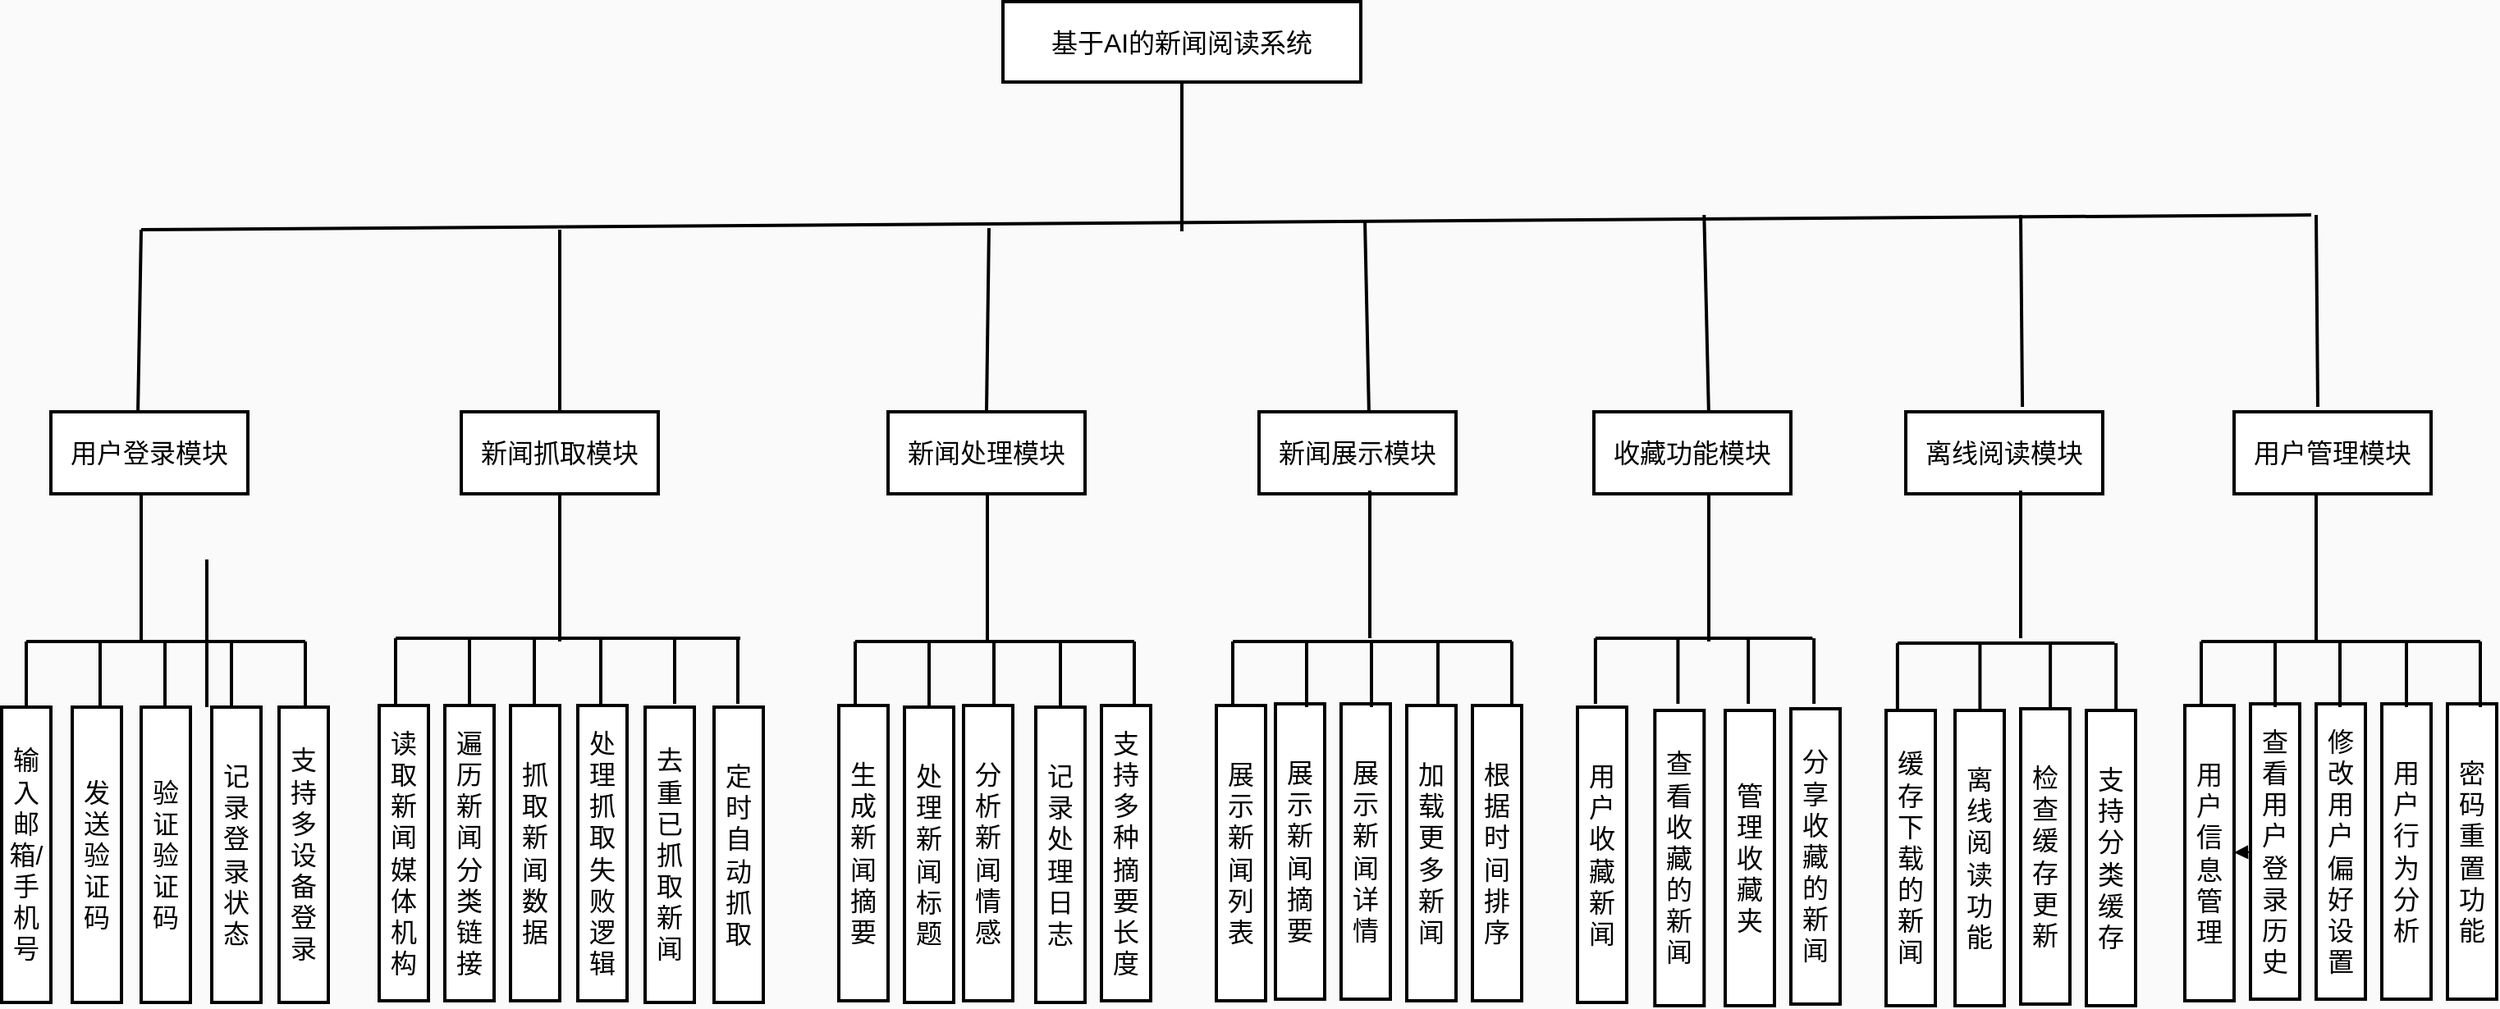 <mxfile version="24.8.1">
  <diagram name="第 1 页" id="43VYzlZSkX1IuaWU_49L">
    <mxGraphModel dx="224" dy="784" grid="1" gridSize="10" guides="1" tooltips="1" connect="1" arrows="1" fold="1" page="1" pageScale="1" pageWidth="827" pageHeight="1169" background="#fafafa" math="0" shadow="0">
      <root>
        <mxCell id="0" />
        <mxCell id="1" parent="0" />
        <mxCell id="DM5w8q3Z3NjIa76FlsDQ-416" value="用户登录模块" style="whiteSpace=wrap;strokeWidth=2;fontSize=16;" parent="1" vertex="1">
          <mxGeometry x="920" y="400" width="120" height="50" as="geometry" />
        </mxCell>
        <mxCell id="DM5w8q3Z3NjIa76FlsDQ-417" value="新闻抓取模块" style="whiteSpace=wrap;strokeWidth=2;fontSize=16;" parent="1" vertex="1">
          <mxGeometry x="1170" y="400" width="120" height="50" as="geometry" />
        </mxCell>
        <mxCell id="DM5w8q3Z3NjIa76FlsDQ-418" value="新闻处理模块" style="whiteSpace=wrap;strokeWidth=2;fontSize=16;" parent="1" vertex="1">
          <mxGeometry x="1430" y="400" width="120" height="50" as="geometry" />
        </mxCell>
        <mxCell id="DM5w8q3Z3NjIa76FlsDQ-419" value="新闻展示模块" style="whiteSpace=wrap;strokeWidth=2;fontSize=16;" parent="1" vertex="1">
          <mxGeometry x="1656" y="400" width="120" height="50" as="geometry" />
        </mxCell>
        <mxCell id="DM5w8q3Z3NjIa76FlsDQ-420" value="收藏功能模块" style="whiteSpace=wrap;strokeWidth=2;fontSize=16;" parent="1" vertex="1">
          <mxGeometry x="1860" y="400" width="120" height="50" as="geometry" />
        </mxCell>
        <mxCell id="DM5w8q3Z3NjIa76FlsDQ-421" value="离线阅读模块" style="whiteSpace=wrap;strokeWidth=2;fontSize=16;" parent="1" vertex="1">
          <mxGeometry x="2050.0" y="400" width="120" height="50" as="geometry" />
        </mxCell>
        <mxCell id="DM5w8q3Z3NjIa76FlsDQ-422" value="用户管理模块" style="whiteSpace=wrap;strokeWidth=2;fontSize=16;" parent="1" vertex="1">
          <mxGeometry x="2250.0" y="400" width="120" height="50" as="geometry" />
        </mxCell>
        <mxCell id="DM5w8q3Z3NjIa76FlsDQ-423" value="输入邮箱/手机号" style="whiteSpace=wrap;strokeWidth=2;fontSize=16;" parent="1" vertex="1">
          <mxGeometry x="890" y="580" width="30" height="180" as="geometry" />
        </mxCell>
        <mxCell id="DM5w8q3Z3NjIa76FlsDQ-424" value="发送验证码" style="whiteSpace=wrap;strokeWidth=2;fontSize=16;" parent="1" vertex="1">
          <mxGeometry x="933" y="580" width="30" height="180" as="geometry" />
        </mxCell>
        <mxCell id="DM5w8q3Z3NjIa76FlsDQ-425" value="验证验证码" style="whiteSpace=wrap;strokeWidth=2;fontSize=16;" parent="1" vertex="1">
          <mxGeometry x="975" y="580" width="30" height="180" as="geometry" />
        </mxCell>
        <mxCell id="DM5w8q3Z3NjIa76FlsDQ-426" value="记录登录状态" style="whiteSpace=wrap;strokeWidth=2;fontSize=16;" parent="1" vertex="1">
          <mxGeometry x="1018" y="580" width="30" height="180" as="geometry" />
        </mxCell>
        <mxCell id="DM5w8q3Z3NjIa76FlsDQ-427" value="支持多设备登录" style="whiteSpace=wrap;strokeWidth=2;fontSize=16;" parent="1" vertex="1">
          <mxGeometry x="1059" y="580" width="30" height="180" as="geometry" />
        </mxCell>
        <mxCell id="DM5w8q3Z3NjIa76FlsDQ-428" value="读取新闻媒体机构" style="whiteSpace=wrap;strokeWidth=2;fontSize=16;" parent="1" vertex="1">
          <mxGeometry x="1120" y="579" width="30" height="180" as="geometry" />
        </mxCell>
        <mxCell id="DM5w8q3Z3NjIa76FlsDQ-429" value="遍历新闻分类链接" style="whiteSpace=wrap;strokeWidth=2;fontSize=16;" parent="1" vertex="1">
          <mxGeometry x="1160" y="579" width="30" height="180" as="geometry" />
        </mxCell>
        <mxCell id="DM5w8q3Z3NjIa76FlsDQ-430" value="抓取新闻数据" style="whiteSpace=wrap;strokeWidth=2;fontSize=16;" parent="1" vertex="1">
          <mxGeometry x="1200" y="579" width="30" height="180" as="geometry" />
        </mxCell>
        <mxCell id="DM5w8q3Z3NjIa76FlsDQ-431" value="处理抓取失败逻辑" style="whiteSpace=wrap;strokeWidth=2;fontSize=16;" parent="1" vertex="1">
          <mxGeometry x="1241" y="579" width="30" height="180" as="geometry" />
        </mxCell>
        <mxCell id="DM5w8q3Z3NjIa76FlsDQ-432" value="去重已抓取新闻" style="whiteSpace=wrap;strokeWidth=2;fontSize=16;" parent="1" vertex="1">
          <mxGeometry x="1282" y="580" width="30" height="180" as="geometry" />
        </mxCell>
        <mxCell id="DM5w8q3Z3NjIa76FlsDQ-433" value="定时自动抓取" style="whiteSpace=wrap;strokeWidth=2;fontSize=16;" parent="1" vertex="1">
          <mxGeometry x="1324" y="580" width="30" height="180" as="geometry" />
        </mxCell>
        <mxCell id="DM5w8q3Z3NjIa76FlsDQ-434" value="生成新闻摘要" style="whiteSpace=wrap;strokeWidth=2;fontSize=16;" parent="1" vertex="1">
          <mxGeometry x="1400" y="579" width="30" height="180" as="geometry" />
        </mxCell>
        <mxCell id="DM5w8q3Z3NjIa76FlsDQ-435" value="处理新闻标题" style="whiteSpace=wrap;strokeWidth=2;fontSize=16;" parent="1" vertex="1">
          <mxGeometry x="1440" y="580" width="30" height="180" as="geometry" />
        </mxCell>
        <mxCell id="DM5w8q3Z3NjIa76FlsDQ-436" value="分析新闻情感" style="whiteSpace=wrap;strokeWidth=2;fontSize=16;" parent="1" vertex="1">
          <mxGeometry x="1476" y="579" width="30" height="180" as="geometry" />
        </mxCell>
        <mxCell id="DM5w8q3Z3NjIa76FlsDQ-437" value="记录处理日志" style="whiteSpace=wrap;strokeWidth=2;fontSize=16;" parent="1" vertex="1">
          <mxGeometry x="1520" y="580" width="30" height="180" as="geometry" />
        </mxCell>
        <mxCell id="DM5w8q3Z3NjIa76FlsDQ-438" value="支持多种摘要长度" style="whiteSpace=wrap;strokeWidth=2;fontSize=16;" parent="1" vertex="1">
          <mxGeometry x="1560" y="579" width="30" height="180" as="geometry" />
        </mxCell>
        <mxCell id="DM5w8q3Z3NjIa76FlsDQ-439" value="展示新闻列表" style="whiteSpace=wrap;strokeWidth=2;fontSize=16;" parent="1" vertex="1">
          <mxGeometry x="1630" y="579" width="30" height="180" as="geometry" />
        </mxCell>
        <mxCell id="DM5w8q3Z3NjIa76FlsDQ-440" value="展示新闻摘要" style="whiteSpace=wrap;strokeWidth=2;fontSize=16;" parent="1" vertex="1">
          <mxGeometry x="1666" y="578" width="30" height="180" as="geometry" />
        </mxCell>
        <mxCell id="DM5w8q3Z3NjIa76FlsDQ-441" value="展示新闻详情" style="whiteSpace=wrap;strokeWidth=2;fontSize=16;" parent="1" vertex="1">
          <mxGeometry x="1706" y="578" width="30" height="180" as="geometry" />
        </mxCell>
        <mxCell id="DM5w8q3Z3NjIa76FlsDQ-442" value="加载更多新闻" style="whiteSpace=wrap;strokeWidth=2;fontSize=16;" parent="1" vertex="1">
          <mxGeometry x="1746" y="579" width="30" height="180" as="geometry" />
        </mxCell>
        <mxCell id="DM5w8q3Z3NjIa76FlsDQ-443" value="根据时间排序" style="whiteSpace=wrap;strokeWidth=2;fontSize=16;" parent="1" vertex="1">
          <mxGeometry x="1786" y="579" width="30" height="180" as="geometry" />
        </mxCell>
        <mxCell id="DM5w8q3Z3NjIa76FlsDQ-444" value="用户收藏新闻" style="whiteSpace=wrap;strokeWidth=2;fontSize=16;" parent="1" vertex="1">
          <mxGeometry x="1850" y="580" width="30" height="180" as="geometry" />
        </mxCell>
        <mxCell id="DM5w8q3Z3NjIa76FlsDQ-445" value="查看收藏的新闻" style="whiteSpace=wrap;strokeWidth=2;fontSize=16;" parent="1" vertex="1">
          <mxGeometry x="1897.15" y="582" width="30" height="180" as="geometry" />
        </mxCell>
        <mxCell id="DM5w8q3Z3NjIa76FlsDQ-446" value="管理收藏夹" style="whiteSpace=wrap;strokeWidth=2;fontSize=16;" parent="1" vertex="1">
          <mxGeometry x="1940.0" y="582" width="30" height="180" as="geometry" />
        </mxCell>
        <mxCell id="DM5w8q3Z3NjIa76FlsDQ-447" value="分享收藏的新闻" style="whiteSpace=wrap;strokeWidth=2;fontSize=16;" parent="1" vertex="1">
          <mxGeometry x="1980.0" y="581" width="30" height="180" as="geometry" />
        </mxCell>
        <mxCell id="DM5w8q3Z3NjIa76FlsDQ-448" value="缓存下载的新闻" style="whiteSpace=wrap;strokeWidth=2;fontSize=16;" parent="1" vertex="1">
          <mxGeometry x="2038.0" y="582" width="30" height="180" as="geometry" />
        </mxCell>
        <mxCell id="DM5w8q3Z3NjIa76FlsDQ-449" value="离线阅读功能" style="whiteSpace=wrap;strokeWidth=2;fontSize=16;" parent="1" vertex="1">
          <mxGeometry x="2080.0" y="582" width="30" height="180" as="geometry" />
        </mxCell>
        <mxCell id="DM5w8q3Z3NjIa76FlsDQ-450" value="检查缓存更新" style="whiteSpace=wrap;strokeWidth=2;fontSize=16;" parent="1" vertex="1">
          <mxGeometry x="2120.0" y="581" width="30" height="180" as="geometry" />
        </mxCell>
        <mxCell id="DM5w8q3Z3NjIa76FlsDQ-451" value="支持分类缓存" style="whiteSpace=wrap;strokeWidth=2;fontSize=16;" parent="1" vertex="1">
          <mxGeometry x="2160.0" y="582" width="30" height="180" as="geometry" />
        </mxCell>
        <mxCell id="DM5w8q3Z3NjIa76FlsDQ-452" value="用户信息管理" style="whiteSpace=wrap;strokeWidth=2;fontSize=16;" parent="1" vertex="1">
          <mxGeometry x="2220.0" y="579" width="30" height="180" as="geometry" />
        </mxCell>
        <mxCell id="DM5w8q3Z3NjIa76FlsDQ-454" value="修改用户偏好设置" style="whiteSpace=wrap;strokeWidth=2;fontSize=16;" parent="1" vertex="1">
          <mxGeometry x="2300.0" y="578" width="30" height="180" as="geometry" />
        </mxCell>
        <mxCell id="DM5w8q3Z3NjIa76FlsDQ-455" value="用户行为分析" style="whiteSpace=wrap;strokeWidth=2;fontSize=16;" parent="1" vertex="1">
          <mxGeometry x="2340.0" y="578" width="30" height="180" as="geometry" />
        </mxCell>
        <mxCell id="DM5w8q3Z3NjIa76FlsDQ-456" value="密码重置功能" style="whiteSpace=wrap;strokeWidth=2;fontSize=16;" parent="1" vertex="1">
          <mxGeometry x="2380.0" y="578" width="30" height="180" as="geometry" />
        </mxCell>
        <mxCell id="DM5w8q3Z3NjIa76FlsDQ-486" value="" style="curved=1;startArrow=none;endArrow=block;rounded=0;fontSize=16;" parent="1" source="DM5w8q3Z3NjIa76FlsDQ-453" target="DM5w8q3Z3NjIa76FlsDQ-452" edge="1">
          <mxGeometry relative="1" as="geometry" />
        </mxCell>
        <mxCell id="DM5w8q3Z3NjIa76FlsDQ-453" value="查看用户登录历史" style="whiteSpace=wrap;strokeWidth=2;fontSize=16;" parent="1" vertex="1">
          <mxGeometry x="2260.0" y="578" width="30" height="180" as="geometry" />
        </mxCell>
        <mxCell id="DM5w8q3Z3NjIa76FlsDQ-504" value="" style="group;fontSize=16;" parent="1" vertex="1" connectable="0">
          <mxGeometry x="1500" y="150" width="218" height="99" as="geometry" />
        </mxCell>
        <mxCell id="DM5w8q3Z3NjIa76FlsDQ-581" style="edgeStyle=orthogonalEdgeStyle;rounded=0;orthogonalLoop=1;jettySize=auto;html=1;strokeWidth=2;endArrow=none;endFill=0;fontSize=16;" parent="DM5w8q3Z3NjIa76FlsDQ-504" source="DM5w8q3Z3NjIa76FlsDQ-415" edge="1">
          <mxGeometry relative="1" as="geometry">
            <mxPoint x="109" y="140" as="targetPoint" />
          </mxGeometry>
        </mxCell>
        <mxCell id="DM5w8q3Z3NjIa76FlsDQ-415" value="基于AI的新闻阅读系统" style="whiteSpace=wrap;strokeWidth=2;fontSize=16;" parent="DM5w8q3Z3NjIa76FlsDQ-504" vertex="1">
          <mxGeometry width="218" height="49" as="geometry" />
        </mxCell>
        <mxCell id="DM5w8q3Z3NjIa76FlsDQ-520" value="" style="group;fontSize=16;" parent="1" vertex="1" connectable="0">
          <mxGeometry x="905" y="540" width="170" height="40" as="geometry" />
        </mxCell>
        <mxCell id="DM5w8q3Z3NjIa76FlsDQ-505" value="" style="endArrow=none;html=1;rounded=0;strokeWidth=2;fontSize=16;" parent="DM5w8q3Z3NjIa76FlsDQ-520" edge="1">
          <mxGeometry width="50" height="50" relative="1" as="geometry">
            <mxPoint as="sourcePoint" />
            <mxPoint x="170" as="targetPoint" />
          </mxGeometry>
        </mxCell>
        <mxCell id="DM5w8q3Z3NjIa76FlsDQ-506" value="" style="endArrow=none;html=1;rounded=0;strokeWidth=2;fontSize=16;" parent="DM5w8q3Z3NjIa76FlsDQ-520" edge="1">
          <mxGeometry width="50" height="50" relative="1" as="geometry">
            <mxPoint y="40" as="sourcePoint" />
            <mxPoint as="targetPoint" />
          </mxGeometry>
        </mxCell>
        <mxCell id="DM5w8q3Z3NjIa76FlsDQ-507" value="" style="endArrow=none;html=1;rounded=0;strokeWidth=2;fontSize=16;" parent="DM5w8q3Z3NjIa76FlsDQ-520" edge="1">
          <mxGeometry width="50" height="50" relative="1" as="geometry">
            <mxPoint x="170" y="40" as="sourcePoint" />
            <mxPoint x="170" as="targetPoint" />
          </mxGeometry>
        </mxCell>
        <mxCell id="DM5w8q3Z3NjIa76FlsDQ-509" value="" style="endArrow=none;html=1;rounded=0;strokeWidth=2;fontSize=16;" parent="DM5w8q3Z3NjIa76FlsDQ-520" edge="1">
          <mxGeometry width="50" height="50" relative="1" as="geometry">
            <mxPoint x="45" y="40" as="sourcePoint" />
            <mxPoint x="45" as="targetPoint" />
          </mxGeometry>
        </mxCell>
        <mxCell id="DM5w8q3Z3NjIa76FlsDQ-517" value="" style="endArrow=none;html=1;rounded=0;strokeWidth=2;fontSize=16;" parent="DM5w8q3Z3NjIa76FlsDQ-520" edge="1">
          <mxGeometry width="50" height="50" relative="1" as="geometry">
            <mxPoint x="125" y="40" as="sourcePoint" />
            <mxPoint x="125" as="targetPoint" />
          </mxGeometry>
        </mxCell>
        <mxCell id="DM5w8q3Z3NjIa76FlsDQ-516" value="" style="endArrow=none;html=1;rounded=0;strokeWidth=2;fontSize=16;" parent="DM5w8q3Z3NjIa76FlsDQ-520" edge="1">
          <mxGeometry width="50" height="50" relative="1" as="geometry">
            <mxPoint x="84.5" y="40" as="sourcePoint" />
            <mxPoint x="84.5" as="targetPoint" />
          </mxGeometry>
        </mxCell>
        <mxCell id="DM5w8q3Z3NjIa76FlsDQ-521" value="" style="group;fontSize=16;" parent="1" vertex="1" connectable="0">
          <mxGeometry x="1410" y="540" width="170" height="40" as="geometry" />
        </mxCell>
        <mxCell id="DM5w8q3Z3NjIa76FlsDQ-522" value="" style="endArrow=none;html=1;rounded=0;strokeWidth=2;fontSize=16;" parent="DM5w8q3Z3NjIa76FlsDQ-521" edge="1">
          <mxGeometry width="50" height="50" relative="1" as="geometry">
            <mxPoint as="sourcePoint" />
            <mxPoint x="170" as="targetPoint" />
          </mxGeometry>
        </mxCell>
        <mxCell id="DM5w8q3Z3NjIa76FlsDQ-523" value="" style="endArrow=none;html=1;rounded=0;strokeWidth=2;fontSize=16;" parent="DM5w8q3Z3NjIa76FlsDQ-521" edge="1">
          <mxGeometry width="50" height="50" relative="1" as="geometry">
            <mxPoint y="40" as="sourcePoint" />
            <mxPoint as="targetPoint" />
          </mxGeometry>
        </mxCell>
        <mxCell id="DM5w8q3Z3NjIa76FlsDQ-524" value="" style="endArrow=none;html=1;rounded=0;strokeWidth=2;fontSize=16;" parent="DM5w8q3Z3NjIa76FlsDQ-521" edge="1">
          <mxGeometry width="50" height="50" relative="1" as="geometry">
            <mxPoint x="170" y="40" as="sourcePoint" />
            <mxPoint x="170" as="targetPoint" />
          </mxGeometry>
        </mxCell>
        <mxCell id="DM5w8q3Z3NjIa76FlsDQ-525" value="" style="endArrow=none;html=1;rounded=0;strokeWidth=2;fontSize=16;" parent="DM5w8q3Z3NjIa76FlsDQ-521" edge="1">
          <mxGeometry width="50" height="50" relative="1" as="geometry">
            <mxPoint x="45" y="40" as="sourcePoint" />
            <mxPoint x="45" as="targetPoint" />
          </mxGeometry>
        </mxCell>
        <mxCell id="DM5w8q3Z3NjIa76FlsDQ-526" value="" style="endArrow=none;html=1;rounded=0;strokeWidth=2;fontSize=16;" parent="DM5w8q3Z3NjIa76FlsDQ-521" edge="1">
          <mxGeometry width="50" height="50" relative="1" as="geometry">
            <mxPoint x="125" y="40" as="sourcePoint" />
            <mxPoint x="125" as="targetPoint" />
          </mxGeometry>
        </mxCell>
        <mxCell id="DM5w8q3Z3NjIa76FlsDQ-527" value="" style="endArrow=none;html=1;rounded=0;strokeWidth=2;fontSize=16;" parent="DM5w8q3Z3NjIa76FlsDQ-521" edge="1">
          <mxGeometry width="50" height="50" relative="1" as="geometry">
            <mxPoint x="84.5" y="40" as="sourcePoint" />
            <mxPoint x="84.5" as="targetPoint" />
          </mxGeometry>
        </mxCell>
        <mxCell id="DM5w8q3Z3NjIa76FlsDQ-536" value="" style="group;fontSize=16;" parent="1" vertex="1" connectable="0">
          <mxGeometry x="1130" y="538" width="210" height="40" as="geometry" />
        </mxCell>
        <mxCell id="DM5w8q3Z3NjIa76FlsDQ-529" value="" style="endArrow=none;html=1;rounded=0;strokeWidth=2;fontSize=16;" parent="DM5w8q3Z3NjIa76FlsDQ-536" edge="1">
          <mxGeometry width="50" height="50" relative="1" as="geometry">
            <mxPoint as="sourcePoint" />
            <mxPoint x="210" as="targetPoint" />
          </mxGeometry>
        </mxCell>
        <mxCell id="DM5w8q3Z3NjIa76FlsDQ-530" value="" style="endArrow=none;html=1;rounded=0;strokeWidth=2;fontSize=16;" parent="DM5w8q3Z3NjIa76FlsDQ-536" edge="1">
          <mxGeometry width="50" height="50" relative="1" as="geometry">
            <mxPoint y="40" as="sourcePoint" />
            <mxPoint as="targetPoint" />
          </mxGeometry>
        </mxCell>
        <mxCell id="DM5w8q3Z3NjIa76FlsDQ-531" value="" style="endArrow=none;html=1;rounded=0;strokeWidth=2;fontSize=16;" parent="DM5w8q3Z3NjIa76FlsDQ-536" edge="1">
          <mxGeometry width="50" height="50" relative="1" as="geometry">
            <mxPoint x="170" y="40" as="sourcePoint" />
            <mxPoint x="170" as="targetPoint" />
          </mxGeometry>
        </mxCell>
        <mxCell id="DM5w8q3Z3NjIa76FlsDQ-532" value="" style="endArrow=none;html=1;rounded=0;strokeWidth=2;fontSize=16;" parent="DM5w8q3Z3NjIa76FlsDQ-536" edge="1">
          <mxGeometry width="50" height="50" relative="1" as="geometry">
            <mxPoint x="45" y="40" as="sourcePoint" />
            <mxPoint x="45" as="targetPoint" />
          </mxGeometry>
        </mxCell>
        <mxCell id="DM5w8q3Z3NjIa76FlsDQ-533" value="" style="endArrow=none;html=1;rounded=0;strokeWidth=2;fontSize=16;" parent="DM5w8q3Z3NjIa76FlsDQ-536" edge="1">
          <mxGeometry width="50" height="50" relative="1" as="geometry">
            <mxPoint x="125" y="40" as="sourcePoint" />
            <mxPoint x="125" as="targetPoint" />
          </mxGeometry>
        </mxCell>
        <mxCell id="DM5w8q3Z3NjIa76FlsDQ-534" value="" style="endArrow=none;html=1;rounded=0;strokeWidth=2;fontSize=16;" parent="DM5w8q3Z3NjIa76FlsDQ-536" edge="1">
          <mxGeometry width="50" height="50" relative="1" as="geometry">
            <mxPoint x="84.5" y="40" as="sourcePoint" />
            <mxPoint x="84.5" as="targetPoint" />
          </mxGeometry>
        </mxCell>
        <mxCell id="DM5w8q3Z3NjIa76FlsDQ-535" value="" style="endArrow=none;html=1;rounded=0;strokeWidth=2;fontSize=16;" parent="DM5w8q3Z3NjIa76FlsDQ-536" edge="1">
          <mxGeometry width="50" height="50" relative="1" as="geometry">
            <mxPoint x="208.5" y="40" as="sourcePoint" />
            <mxPoint x="208.5" as="targetPoint" />
          </mxGeometry>
        </mxCell>
        <mxCell id="DM5w8q3Z3NjIa76FlsDQ-545" value="" style="group;fontSize=16;" parent="1" vertex="1" connectable="0">
          <mxGeometry x="1640" y="540" width="170" height="40" as="geometry" />
        </mxCell>
        <mxCell id="DM5w8q3Z3NjIa76FlsDQ-546" value="" style="endArrow=none;html=1;rounded=0;strokeWidth=2;fontSize=16;" parent="DM5w8q3Z3NjIa76FlsDQ-545" edge="1">
          <mxGeometry width="50" height="50" relative="1" as="geometry">
            <mxPoint as="sourcePoint" />
            <mxPoint x="170" as="targetPoint" />
          </mxGeometry>
        </mxCell>
        <mxCell id="DM5w8q3Z3NjIa76FlsDQ-547" value="" style="endArrow=none;html=1;rounded=0;strokeWidth=2;fontSize=16;" parent="DM5w8q3Z3NjIa76FlsDQ-545" edge="1">
          <mxGeometry width="50" height="50" relative="1" as="geometry">
            <mxPoint y="40" as="sourcePoint" />
            <mxPoint as="targetPoint" />
          </mxGeometry>
        </mxCell>
        <mxCell id="DM5w8q3Z3NjIa76FlsDQ-548" value="" style="endArrow=none;html=1;rounded=0;strokeWidth=2;fontSize=16;" parent="DM5w8q3Z3NjIa76FlsDQ-545" edge="1">
          <mxGeometry width="50" height="50" relative="1" as="geometry">
            <mxPoint x="170" y="40" as="sourcePoint" />
            <mxPoint x="170" as="targetPoint" />
          </mxGeometry>
        </mxCell>
        <mxCell id="DM5w8q3Z3NjIa76FlsDQ-549" value="" style="endArrow=none;html=1;rounded=0;strokeWidth=2;fontSize=16;" parent="DM5w8q3Z3NjIa76FlsDQ-545" edge="1">
          <mxGeometry width="50" height="50" relative="1" as="geometry">
            <mxPoint x="45" y="40" as="sourcePoint" />
            <mxPoint x="45" as="targetPoint" />
          </mxGeometry>
        </mxCell>
        <mxCell id="DM5w8q3Z3NjIa76FlsDQ-550" value="" style="endArrow=none;html=1;rounded=0;strokeWidth=2;fontSize=16;" parent="DM5w8q3Z3NjIa76FlsDQ-545" edge="1">
          <mxGeometry width="50" height="50" relative="1" as="geometry">
            <mxPoint x="125" y="40" as="sourcePoint" />
            <mxPoint x="125" as="targetPoint" />
          </mxGeometry>
        </mxCell>
        <mxCell id="DM5w8q3Z3NjIa76FlsDQ-551" value="" style="endArrow=none;html=1;rounded=0;strokeWidth=2;fontSize=16;" parent="DM5w8q3Z3NjIa76FlsDQ-545" edge="1">
          <mxGeometry width="50" height="50" relative="1" as="geometry">
            <mxPoint x="84.5" y="40" as="sourcePoint" />
            <mxPoint x="84.5" as="targetPoint" />
          </mxGeometry>
        </mxCell>
        <mxCell id="DM5w8q3Z3NjIa76FlsDQ-538" value="" style="endArrow=none;html=1;rounded=0;strokeWidth=2;fontSize=16;" parent="1" edge="1">
          <mxGeometry width="50" height="50" relative="1" as="geometry">
            <mxPoint x="1860.94" y="538" as="sourcePoint" />
            <mxPoint x="1993.19" y="538" as="targetPoint" />
          </mxGeometry>
        </mxCell>
        <mxCell id="DM5w8q3Z3NjIa76FlsDQ-539" value="" style="endArrow=none;html=1;rounded=0;strokeWidth=2;fontSize=16;" parent="1" edge="1">
          <mxGeometry width="50" height="50" relative="1" as="geometry">
            <mxPoint x="1860.94" y="578" as="sourcePoint" />
            <mxPoint x="1860.94" y="538" as="targetPoint" />
          </mxGeometry>
        </mxCell>
        <mxCell id="DM5w8q3Z3NjIa76FlsDQ-541" value="" style="endArrow=none;html=1;rounded=0;strokeWidth=2;fontSize=16;" parent="1" edge="1">
          <mxGeometry width="50" height="50" relative="1" as="geometry">
            <mxPoint x="1911.21" y="578" as="sourcePoint" />
            <mxPoint x="1911.21" y="538" as="targetPoint" />
          </mxGeometry>
        </mxCell>
        <mxCell id="DM5w8q3Z3NjIa76FlsDQ-542" value="" style="endArrow=none;html=1;rounded=0;strokeWidth=2;fontSize=16;" parent="1" edge="1">
          <mxGeometry width="50" height="50" relative="1" as="geometry">
            <mxPoint x="1994.06" y="578" as="sourcePoint" />
            <mxPoint x="1994.06" y="538" as="targetPoint" />
          </mxGeometry>
        </mxCell>
        <mxCell id="DM5w8q3Z3NjIa76FlsDQ-543" value="" style="endArrow=none;html=1;rounded=0;strokeWidth=2;fontSize=16;" parent="1" edge="1">
          <mxGeometry width="50" height="50" relative="1" as="geometry">
            <mxPoint x="1954.06" y="578" as="sourcePoint" />
            <mxPoint x="1954.06" y="538" as="targetPoint" />
          </mxGeometry>
        </mxCell>
        <mxCell id="DM5w8q3Z3NjIa76FlsDQ-566" value="" style="endArrow=none;html=1;rounded=0;strokeWidth=2;fontSize=16;" parent="1" edge="1">
          <mxGeometry width="50" height="50" relative="1" as="geometry">
            <mxPoint x="2044.94" y="541" as="sourcePoint" />
            <mxPoint x="2177.19" y="541" as="targetPoint" />
          </mxGeometry>
        </mxCell>
        <mxCell id="DM5w8q3Z3NjIa76FlsDQ-567" value="" style="endArrow=none;html=1;rounded=0;strokeWidth=2;fontSize=16;" parent="1" edge="1">
          <mxGeometry width="50" height="50" relative="1" as="geometry">
            <mxPoint x="2044.94" y="581" as="sourcePoint" />
            <mxPoint x="2044.94" y="541" as="targetPoint" />
          </mxGeometry>
        </mxCell>
        <mxCell id="DM5w8q3Z3NjIa76FlsDQ-568" value="" style="endArrow=none;html=1;rounded=0;strokeWidth=2;fontSize=16;" parent="1" edge="1">
          <mxGeometry width="50" height="50" relative="1" as="geometry">
            <mxPoint x="2095.21" y="581" as="sourcePoint" />
            <mxPoint x="2095.21" y="541" as="targetPoint" />
          </mxGeometry>
        </mxCell>
        <mxCell id="DM5w8q3Z3NjIa76FlsDQ-569" value="" style="endArrow=none;html=1;rounded=0;strokeWidth=2;fontSize=16;" parent="1" edge="1">
          <mxGeometry width="50" height="50" relative="1" as="geometry">
            <mxPoint x="2178.06" y="581" as="sourcePoint" />
            <mxPoint x="2178.06" y="541" as="targetPoint" />
          </mxGeometry>
        </mxCell>
        <mxCell id="DM5w8q3Z3NjIa76FlsDQ-570" value="" style="endArrow=none;html=1;rounded=0;strokeWidth=2;fontSize=16;" parent="1" edge="1">
          <mxGeometry width="50" height="50" relative="1" as="geometry">
            <mxPoint x="2138.06" y="581" as="sourcePoint" />
            <mxPoint x="2138.06" y="541" as="targetPoint" />
          </mxGeometry>
        </mxCell>
        <mxCell id="DM5w8q3Z3NjIa76FlsDQ-571" value="" style="group;fontSize=16;" parent="1" vertex="1" connectable="0">
          <mxGeometry x="2230" y="540" width="170" height="40" as="geometry" />
        </mxCell>
        <mxCell id="DM5w8q3Z3NjIa76FlsDQ-572" value="" style="endArrow=none;html=1;rounded=0;strokeWidth=2;fontSize=16;" parent="DM5w8q3Z3NjIa76FlsDQ-571" edge="1">
          <mxGeometry width="50" height="50" relative="1" as="geometry">
            <mxPoint as="sourcePoint" />
            <mxPoint x="170" as="targetPoint" />
          </mxGeometry>
        </mxCell>
        <mxCell id="DM5w8q3Z3NjIa76FlsDQ-573" value="" style="endArrow=none;html=1;rounded=0;strokeWidth=2;fontSize=16;" parent="DM5w8q3Z3NjIa76FlsDQ-571" edge="1">
          <mxGeometry width="50" height="50" relative="1" as="geometry">
            <mxPoint y="40" as="sourcePoint" />
            <mxPoint as="targetPoint" />
          </mxGeometry>
        </mxCell>
        <mxCell id="DM5w8q3Z3NjIa76FlsDQ-574" value="" style="endArrow=none;html=1;rounded=0;strokeWidth=2;fontSize=16;" parent="DM5w8q3Z3NjIa76FlsDQ-571" edge="1">
          <mxGeometry width="50" height="50" relative="1" as="geometry">
            <mxPoint x="170" y="40" as="sourcePoint" />
            <mxPoint x="170" as="targetPoint" />
          </mxGeometry>
        </mxCell>
        <mxCell id="DM5w8q3Z3NjIa76FlsDQ-575" value="" style="endArrow=none;html=1;rounded=0;strokeWidth=2;fontSize=16;" parent="DM5w8q3Z3NjIa76FlsDQ-571" edge="1">
          <mxGeometry width="50" height="50" relative="1" as="geometry">
            <mxPoint x="45" y="40" as="sourcePoint" />
            <mxPoint x="45" as="targetPoint" />
          </mxGeometry>
        </mxCell>
        <mxCell id="DM5w8q3Z3NjIa76FlsDQ-576" value="" style="endArrow=none;html=1;rounded=0;strokeWidth=2;fontSize=16;" parent="DM5w8q3Z3NjIa76FlsDQ-571" edge="1">
          <mxGeometry width="50" height="50" relative="1" as="geometry">
            <mxPoint x="125" y="40" as="sourcePoint" />
            <mxPoint x="125" as="targetPoint" />
          </mxGeometry>
        </mxCell>
        <mxCell id="DM5w8q3Z3NjIa76FlsDQ-577" value="" style="endArrow=none;html=1;rounded=0;strokeWidth=2;fontSize=16;" parent="DM5w8q3Z3NjIa76FlsDQ-571" edge="1">
          <mxGeometry width="50" height="50" relative="1" as="geometry">
            <mxPoint x="84.5" y="40" as="sourcePoint" />
            <mxPoint x="84.5" as="targetPoint" />
          </mxGeometry>
        </mxCell>
        <mxCell id="DM5w8q3Z3NjIa76FlsDQ-553" value="" style="endArrow=none;html=1;rounded=0;strokeWidth=2;fontSize=16;" parent="1" edge="1">
          <mxGeometry width="50" height="50" relative="1" as="geometry">
            <mxPoint x="975" y="289" as="sourcePoint" />
            <mxPoint x="2297" y="280" as="targetPoint" />
          </mxGeometry>
        </mxCell>
        <mxCell id="DM5w8q3Z3NjIa76FlsDQ-554" value="" style="endArrow=none;html=1;rounded=0;strokeWidth=2;exitX=0.442;exitY=-0.02;exitDx=0;exitDy=0;exitPerimeter=0;fontSize=16;" parent="1" source="DM5w8q3Z3NjIa76FlsDQ-416" edge="1">
          <mxGeometry width="50" height="50" relative="1" as="geometry">
            <mxPoint x="975" y="329" as="sourcePoint" />
            <mxPoint x="975" y="289" as="targetPoint" />
          </mxGeometry>
        </mxCell>
        <mxCell id="DM5w8q3Z3NjIa76FlsDQ-555" value="" style="endArrow=none;html=1;rounded=0;strokeWidth=2;exitX=0.5;exitY=0;exitDx=0;exitDy=0;fontSize=16;" parent="1" source="DM5w8q3Z3NjIa76FlsDQ-417" edge="1">
          <mxGeometry width="50" height="50" relative="1" as="geometry">
            <mxPoint x="1230" y="329" as="sourcePoint" />
            <mxPoint x="1230" y="289" as="targetPoint" />
            <Array as="points">
              <mxPoint x="1230" y="350" />
            </Array>
          </mxGeometry>
        </mxCell>
        <mxCell id="DM5w8q3Z3NjIa76FlsDQ-556" value="" style="endArrow=none;html=1;rounded=0;strokeWidth=2;exitX=0.592;exitY=-0.06;exitDx=0;exitDy=0;exitPerimeter=0;fontSize=16;" parent="1" source="DM5w8q3Z3NjIa76FlsDQ-421" edge="1">
          <mxGeometry width="50" height="50" relative="1" as="geometry">
            <mxPoint x="2120" y="320" as="sourcePoint" />
            <mxPoint x="2120" y="280" as="targetPoint" />
          </mxGeometry>
        </mxCell>
        <mxCell id="DM5w8q3Z3NjIa76FlsDQ-557" value="" style="endArrow=none;html=1;rounded=0;strokeWidth=2;exitX=0.558;exitY=0;exitDx=0;exitDy=0;exitPerimeter=0;fontSize=16;" parent="1" source="DM5w8q3Z3NjIa76FlsDQ-419" edge="1">
          <mxGeometry width="50" height="50" relative="1" as="geometry">
            <mxPoint x="1721" y="390" as="sourcePoint" />
            <mxPoint x="1720.5" y="283" as="targetPoint" />
          </mxGeometry>
        </mxCell>
        <mxCell id="DM5w8q3Z3NjIa76FlsDQ-558" value="" style="endArrow=none;html=1;rounded=0;strokeWidth=2;exitX=0.583;exitY=0.02;exitDx=0;exitDy=0;exitPerimeter=0;fontSize=16;" parent="1" source="DM5w8q3Z3NjIa76FlsDQ-420" edge="1">
          <mxGeometry width="50" height="50" relative="1" as="geometry">
            <mxPoint x="1927" y="390" as="sourcePoint" />
            <mxPoint x="1927.15" y="280" as="targetPoint" />
          </mxGeometry>
        </mxCell>
        <mxCell id="DM5w8q3Z3NjIa76FlsDQ-559" value="" style="endArrow=none;html=1;rounded=0;strokeWidth=2;exitX=0.5;exitY=0;exitDx=0;exitDy=0;fontSize=16;" parent="1" source="DM5w8q3Z3NjIa76FlsDQ-418" edge="1">
          <mxGeometry width="50" height="50" relative="1" as="geometry">
            <mxPoint x="1489" y="400" as="sourcePoint" />
            <mxPoint x="1491.48" y="288" as="targetPoint" />
          </mxGeometry>
        </mxCell>
        <mxCell id="DM5w8q3Z3NjIa76FlsDQ-579" value="" style="endArrow=none;html=1;rounded=0;strokeWidth=2;exitX=0.592;exitY=-0.06;exitDx=0;exitDy=0;exitPerimeter=0;fontSize=16;" parent="1" edge="1">
          <mxGeometry width="50" height="50" relative="1" as="geometry">
            <mxPoint x="2301" y="397" as="sourcePoint" />
            <mxPoint x="2300" y="280" as="targetPoint" />
          </mxGeometry>
        </mxCell>
        <mxCell id="DM5w8q3Z3NjIa76FlsDQ-587" value="" style="endArrow=none;html=1;rounded=0;strokeWidth=2;fontSize=16;" parent="1" edge="1">
          <mxGeometry width="50" height="50" relative="1" as="geometry">
            <mxPoint x="975" y="540" as="sourcePoint" />
            <mxPoint x="975" y="450" as="targetPoint" />
            <Array as="points">
              <mxPoint x="975" y="511" />
            </Array>
          </mxGeometry>
        </mxCell>
        <mxCell id="DM5w8q3Z3NjIa76FlsDQ-588" value="" style="endArrow=none;html=1;rounded=0;strokeWidth=2;fontSize=16;" parent="1" edge="1">
          <mxGeometry width="50" height="50" relative="1" as="geometry">
            <mxPoint x="1230" y="540" as="sourcePoint" />
            <mxPoint x="1230" y="450" as="targetPoint" />
            <Array as="points">
              <mxPoint x="1230" y="511" />
            </Array>
          </mxGeometry>
        </mxCell>
        <mxCell id="DM5w8q3Z3NjIa76FlsDQ-589" value="" style="endArrow=none;html=1;rounded=0;strokeWidth=2;fontSize=16;" parent="1" edge="1">
          <mxGeometry width="50" height="50" relative="1" as="geometry">
            <mxPoint x="1490.5" y="540" as="sourcePoint" />
            <mxPoint x="1490.5" y="450" as="targetPoint" />
            <Array as="points">
              <mxPoint x="1490.5" y="511" />
            </Array>
          </mxGeometry>
        </mxCell>
        <mxCell id="DM5w8q3Z3NjIa76FlsDQ-590" value="" style="endArrow=none;html=1;rounded=0;strokeWidth=2;fontSize=16;" parent="1" edge="1">
          <mxGeometry width="50" height="50" relative="1" as="geometry">
            <mxPoint x="1723.5" y="538" as="sourcePoint" />
            <mxPoint x="1723.5" y="448" as="targetPoint" />
            <Array as="points">
              <mxPoint x="1723.5" y="509" />
            </Array>
          </mxGeometry>
        </mxCell>
        <mxCell id="DM5w8q3Z3NjIa76FlsDQ-591" value="" style="endArrow=none;html=1;rounded=0;strokeWidth=2;fontSize=16;" parent="1" edge="1">
          <mxGeometry width="50" height="50" relative="1" as="geometry">
            <mxPoint x="1015" y="580" as="sourcePoint" />
            <mxPoint x="1015" y="490" as="targetPoint" />
            <Array as="points">
              <mxPoint x="1015" y="551" />
            </Array>
          </mxGeometry>
        </mxCell>
        <mxCell id="DM5w8q3Z3NjIa76FlsDQ-592" value="" style="endArrow=none;html=1;rounded=0;strokeWidth=2;fontSize=16;" parent="1" edge="1">
          <mxGeometry width="50" height="50" relative="1" as="geometry">
            <mxPoint x="1930" y="540" as="sourcePoint" />
            <mxPoint x="1930" y="450" as="targetPoint" />
            <Array as="points">
              <mxPoint x="1930" y="511" />
            </Array>
          </mxGeometry>
        </mxCell>
        <mxCell id="DM5w8q3Z3NjIa76FlsDQ-593" value="" style="endArrow=none;html=1;rounded=0;strokeWidth=2;fontSize=16;" parent="1" edge="1">
          <mxGeometry width="50" height="50" relative="1" as="geometry">
            <mxPoint x="2120" y="538" as="sourcePoint" />
            <mxPoint x="2120" y="448" as="targetPoint" />
            <Array as="points">
              <mxPoint x="2120" y="509" />
            </Array>
          </mxGeometry>
        </mxCell>
        <mxCell id="DM5w8q3Z3NjIa76FlsDQ-594" value="" style="endArrow=none;html=1;rounded=0;strokeWidth=2;fontSize=16;" parent="1" edge="1">
          <mxGeometry width="50" height="50" relative="1" as="geometry">
            <mxPoint x="2300" y="540" as="sourcePoint" />
            <mxPoint x="2300" y="450" as="targetPoint" />
            <Array as="points">
              <mxPoint x="2300" y="511" />
            </Array>
          </mxGeometry>
        </mxCell>
      </root>
    </mxGraphModel>
  </diagram>
</mxfile>
